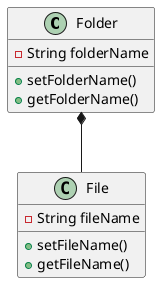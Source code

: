 @startuml

class Folder {
    -String folderName
    +setFolderName()
    +getFolderName()
}
class File {
    -String fileName
    +setFileName()
    +getFileName()
}
Folder *-- File

@enduml